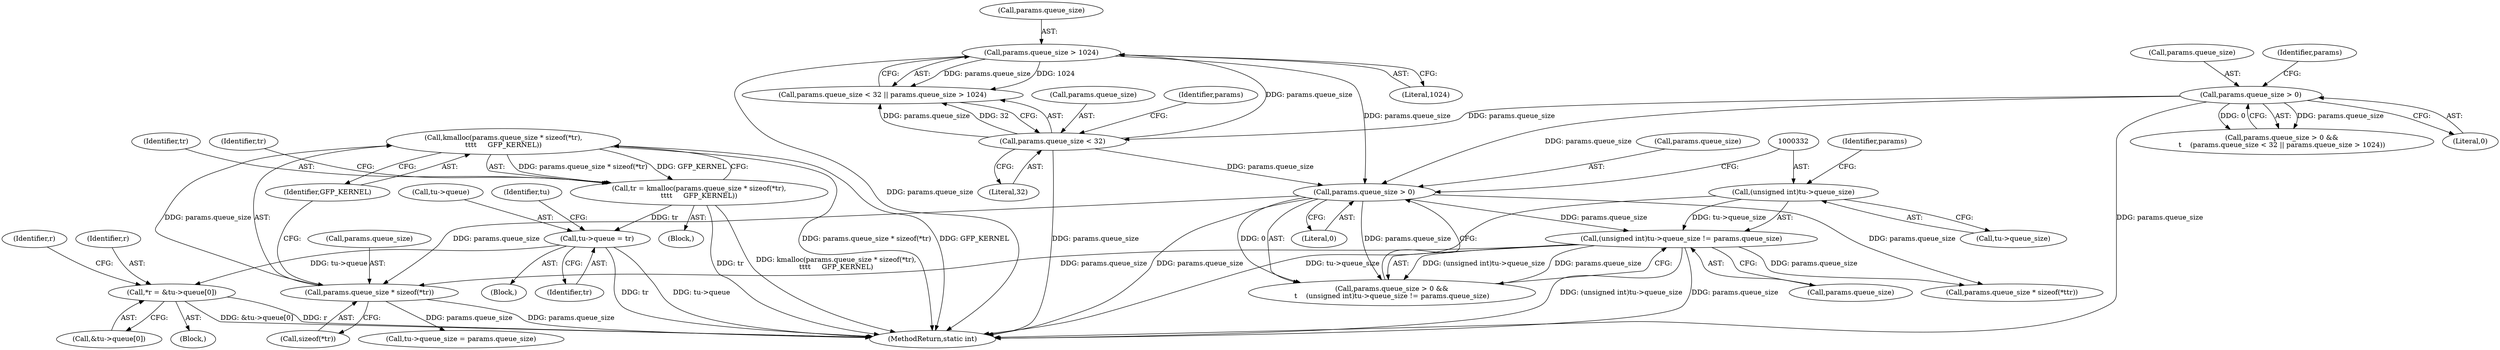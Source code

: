 digraph "0_linux_cec8f96e49d9be372fdb0c3836dcf31ec71e457e@API" {
"1000379" [label="(Call,kmalloc(params.queue_size * sizeof(*tr),\n\t\t\t\t     GFP_KERNEL))"];
"1000380" [label="(Call,params.queue_size * sizeof(*tr))"];
"1000325" [label="(Call,params.queue_size > 0)"];
"1000180" [label="(Call,params.queue_size > 1024)"];
"1000175" [label="(Call,params.queue_size < 32)"];
"1000169" [label="(Call,params.queue_size > 0)"];
"1000330" [label="(Call,(unsigned int)tu->queue_size != params.queue_size)"];
"1000331" [label="(Call,(unsigned int)tu->queue_size)"];
"1000377" [label="(Call,tr = kmalloc(params.queue_size * sizeof(*tr),\n\t\t\t\t     GFP_KERNEL))"];
"1000402" [label="(Call,tu->queue = tr)"];
"1000472" [label="(Call,*r = &tu->queue[0])"];
"1000379" [label="(Call,kmalloc(params.queue_size * sizeof(*tr),\n\t\t\t\t     GFP_KERNEL))"];
"1000381" [label="(Call,params.queue_size)"];
"1000330" [label="(Call,(unsigned int)tu->queue_size != params.queue_size)"];
"1000179" [label="(Literal,32)"];
"1000329" [label="(Literal,0)"];
"1000473" [label="(Identifier,r)"];
"1000326" [label="(Call,params.queue_size)"];
"1000336" [label="(Call,params.queue_size)"];
"1000177" [label="(Identifier,params)"];
"1000402" [label="(Call,tu->queue = tr)"];
"1000380" [label="(Call,params.queue_size * sizeof(*tr))"];
"1000180" [label="(Call,params.queue_size > 1024)"];
"1000168" [label="(Call,params.queue_size > 0 &&\n\t    (params.queue_size < 32 || params.queue_size > 1024))"];
"1000324" [label="(Call,params.queue_size > 0 &&\n\t    (unsigned int)tu->queue_size != params.queue_size)"];
"1000169" [label="(Call,params.queue_size > 0)"];
"1000325" [label="(Call,params.queue_size > 0)"];
"1000175" [label="(Call,params.queue_size < 32)"];
"1000474" [label="(Call,&tu->queue[0])"];
"1000395" [label="(Call,tu->queue_size = params.queue_size)"];
"1000176" [label="(Call,params.queue_size)"];
"1000378" [label="(Identifier,tr)"];
"1000528" [label="(MethodReturn,static int)"];
"1000482" [label="(Identifier,r)"];
"1000376" [label="(Block,)"];
"1000390" [label="(Block,)"];
"1000174" [label="(Call,params.queue_size < 32 || params.queue_size > 1024)"];
"1000472" [label="(Call,*r = &tu->queue[0])"];
"1000181" [label="(Call,params.queue_size)"];
"1000403" [label="(Call,tu->queue)"];
"1000337" [label="(Identifier,params)"];
"1000470" [label="(Block,)"];
"1000184" [label="(Literal,1024)"];
"1000384" [label="(Call,sizeof(*tr))"];
"1000377" [label="(Call,tr = kmalloc(params.queue_size * sizeof(*tr),\n\t\t\t\t     GFP_KERNEL))"];
"1000406" [label="(Identifier,tr)"];
"1000182" [label="(Identifier,params)"];
"1000387" [label="(Identifier,GFP_KERNEL)"];
"1000348" [label="(Call,params.queue_size * sizeof(*ttr))"];
"1000409" [label="(Identifier,tu)"];
"1000173" [label="(Literal,0)"];
"1000170" [label="(Call,params.queue_size)"];
"1000331" [label="(Call,(unsigned int)tu->queue_size)"];
"1000389" [label="(Identifier,tr)"];
"1000333" [label="(Call,tu->queue_size)"];
"1000379" -> "1000377"  [label="AST: "];
"1000379" -> "1000387"  [label="CFG: "];
"1000380" -> "1000379"  [label="AST: "];
"1000387" -> "1000379"  [label="AST: "];
"1000377" -> "1000379"  [label="CFG: "];
"1000379" -> "1000528"  [label="DDG: params.queue_size * sizeof(*tr)"];
"1000379" -> "1000528"  [label="DDG: GFP_KERNEL"];
"1000379" -> "1000377"  [label="DDG: params.queue_size * sizeof(*tr)"];
"1000379" -> "1000377"  [label="DDG: GFP_KERNEL"];
"1000380" -> "1000379"  [label="DDG: params.queue_size"];
"1000380" -> "1000384"  [label="CFG: "];
"1000381" -> "1000380"  [label="AST: "];
"1000384" -> "1000380"  [label="AST: "];
"1000387" -> "1000380"  [label="CFG: "];
"1000380" -> "1000528"  [label="DDG: params.queue_size"];
"1000325" -> "1000380"  [label="DDG: params.queue_size"];
"1000330" -> "1000380"  [label="DDG: params.queue_size"];
"1000380" -> "1000395"  [label="DDG: params.queue_size"];
"1000325" -> "1000324"  [label="AST: "];
"1000325" -> "1000329"  [label="CFG: "];
"1000326" -> "1000325"  [label="AST: "];
"1000329" -> "1000325"  [label="AST: "];
"1000332" -> "1000325"  [label="CFG: "];
"1000324" -> "1000325"  [label="CFG: "];
"1000325" -> "1000528"  [label="DDG: params.queue_size"];
"1000325" -> "1000324"  [label="DDG: params.queue_size"];
"1000325" -> "1000324"  [label="DDG: 0"];
"1000180" -> "1000325"  [label="DDG: params.queue_size"];
"1000175" -> "1000325"  [label="DDG: params.queue_size"];
"1000169" -> "1000325"  [label="DDG: params.queue_size"];
"1000325" -> "1000330"  [label="DDG: params.queue_size"];
"1000325" -> "1000348"  [label="DDG: params.queue_size"];
"1000180" -> "1000174"  [label="AST: "];
"1000180" -> "1000184"  [label="CFG: "];
"1000181" -> "1000180"  [label="AST: "];
"1000184" -> "1000180"  [label="AST: "];
"1000174" -> "1000180"  [label="CFG: "];
"1000180" -> "1000528"  [label="DDG: params.queue_size"];
"1000180" -> "1000174"  [label="DDG: params.queue_size"];
"1000180" -> "1000174"  [label="DDG: 1024"];
"1000175" -> "1000180"  [label="DDG: params.queue_size"];
"1000175" -> "1000174"  [label="AST: "];
"1000175" -> "1000179"  [label="CFG: "];
"1000176" -> "1000175"  [label="AST: "];
"1000179" -> "1000175"  [label="AST: "];
"1000182" -> "1000175"  [label="CFG: "];
"1000174" -> "1000175"  [label="CFG: "];
"1000175" -> "1000528"  [label="DDG: params.queue_size"];
"1000175" -> "1000174"  [label="DDG: params.queue_size"];
"1000175" -> "1000174"  [label="DDG: 32"];
"1000169" -> "1000175"  [label="DDG: params.queue_size"];
"1000169" -> "1000168"  [label="AST: "];
"1000169" -> "1000173"  [label="CFG: "];
"1000170" -> "1000169"  [label="AST: "];
"1000173" -> "1000169"  [label="AST: "];
"1000177" -> "1000169"  [label="CFG: "];
"1000168" -> "1000169"  [label="CFG: "];
"1000169" -> "1000528"  [label="DDG: params.queue_size"];
"1000169" -> "1000168"  [label="DDG: params.queue_size"];
"1000169" -> "1000168"  [label="DDG: 0"];
"1000330" -> "1000324"  [label="AST: "];
"1000330" -> "1000336"  [label="CFG: "];
"1000331" -> "1000330"  [label="AST: "];
"1000336" -> "1000330"  [label="AST: "];
"1000324" -> "1000330"  [label="CFG: "];
"1000330" -> "1000528"  [label="DDG: (unsigned int)tu->queue_size"];
"1000330" -> "1000528"  [label="DDG: params.queue_size"];
"1000330" -> "1000324"  [label="DDG: (unsigned int)tu->queue_size"];
"1000330" -> "1000324"  [label="DDG: params.queue_size"];
"1000331" -> "1000330"  [label="DDG: tu->queue_size"];
"1000330" -> "1000348"  [label="DDG: params.queue_size"];
"1000331" -> "1000333"  [label="CFG: "];
"1000332" -> "1000331"  [label="AST: "];
"1000333" -> "1000331"  [label="AST: "];
"1000337" -> "1000331"  [label="CFG: "];
"1000331" -> "1000528"  [label="DDG: tu->queue_size"];
"1000377" -> "1000376"  [label="AST: "];
"1000378" -> "1000377"  [label="AST: "];
"1000389" -> "1000377"  [label="CFG: "];
"1000377" -> "1000528"  [label="DDG: kmalloc(params.queue_size * sizeof(*tr),\n\t\t\t\t     GFP_KERNEL)"];
"1000377" -> "1000528"  [label="DDG: tr"];
"1000377" -> "1000402"  [label="DDG: tr"];
"1000402" -> "1000390"  [label="AST: "];
"1000402" -> "1000406"  [label="CFG: "];
"1000403" -> "1000402"  [label="AST: "];
"1000406" -> "1000402"  [label="AST: "];
"1000409" -> "1000402"  [label="CFG: "];
"1000402" -> "1000528"  [label="DDG: tu->queue"];
"1000402" -> "1000528"  [label="DDG: tr"];
"1000402" -> "1000472"  [label="DDG: tu->queue"];
"1000472" -> "1000470"  [label="AST: "];
"1000472" -> "1000474"  [label="CFG: "];
"1000473" -> "1000472"  [label="AST: "];
"1000474" -> "1000472"  [label="AST: "];
"1000482" -> "1000472"  [label="CFG: "];
"1000472" -> "1000528"  [label="DDG: &tu->queue[0]"];
"1000472" -> "1000528"  [label="DDG: r"];
}
